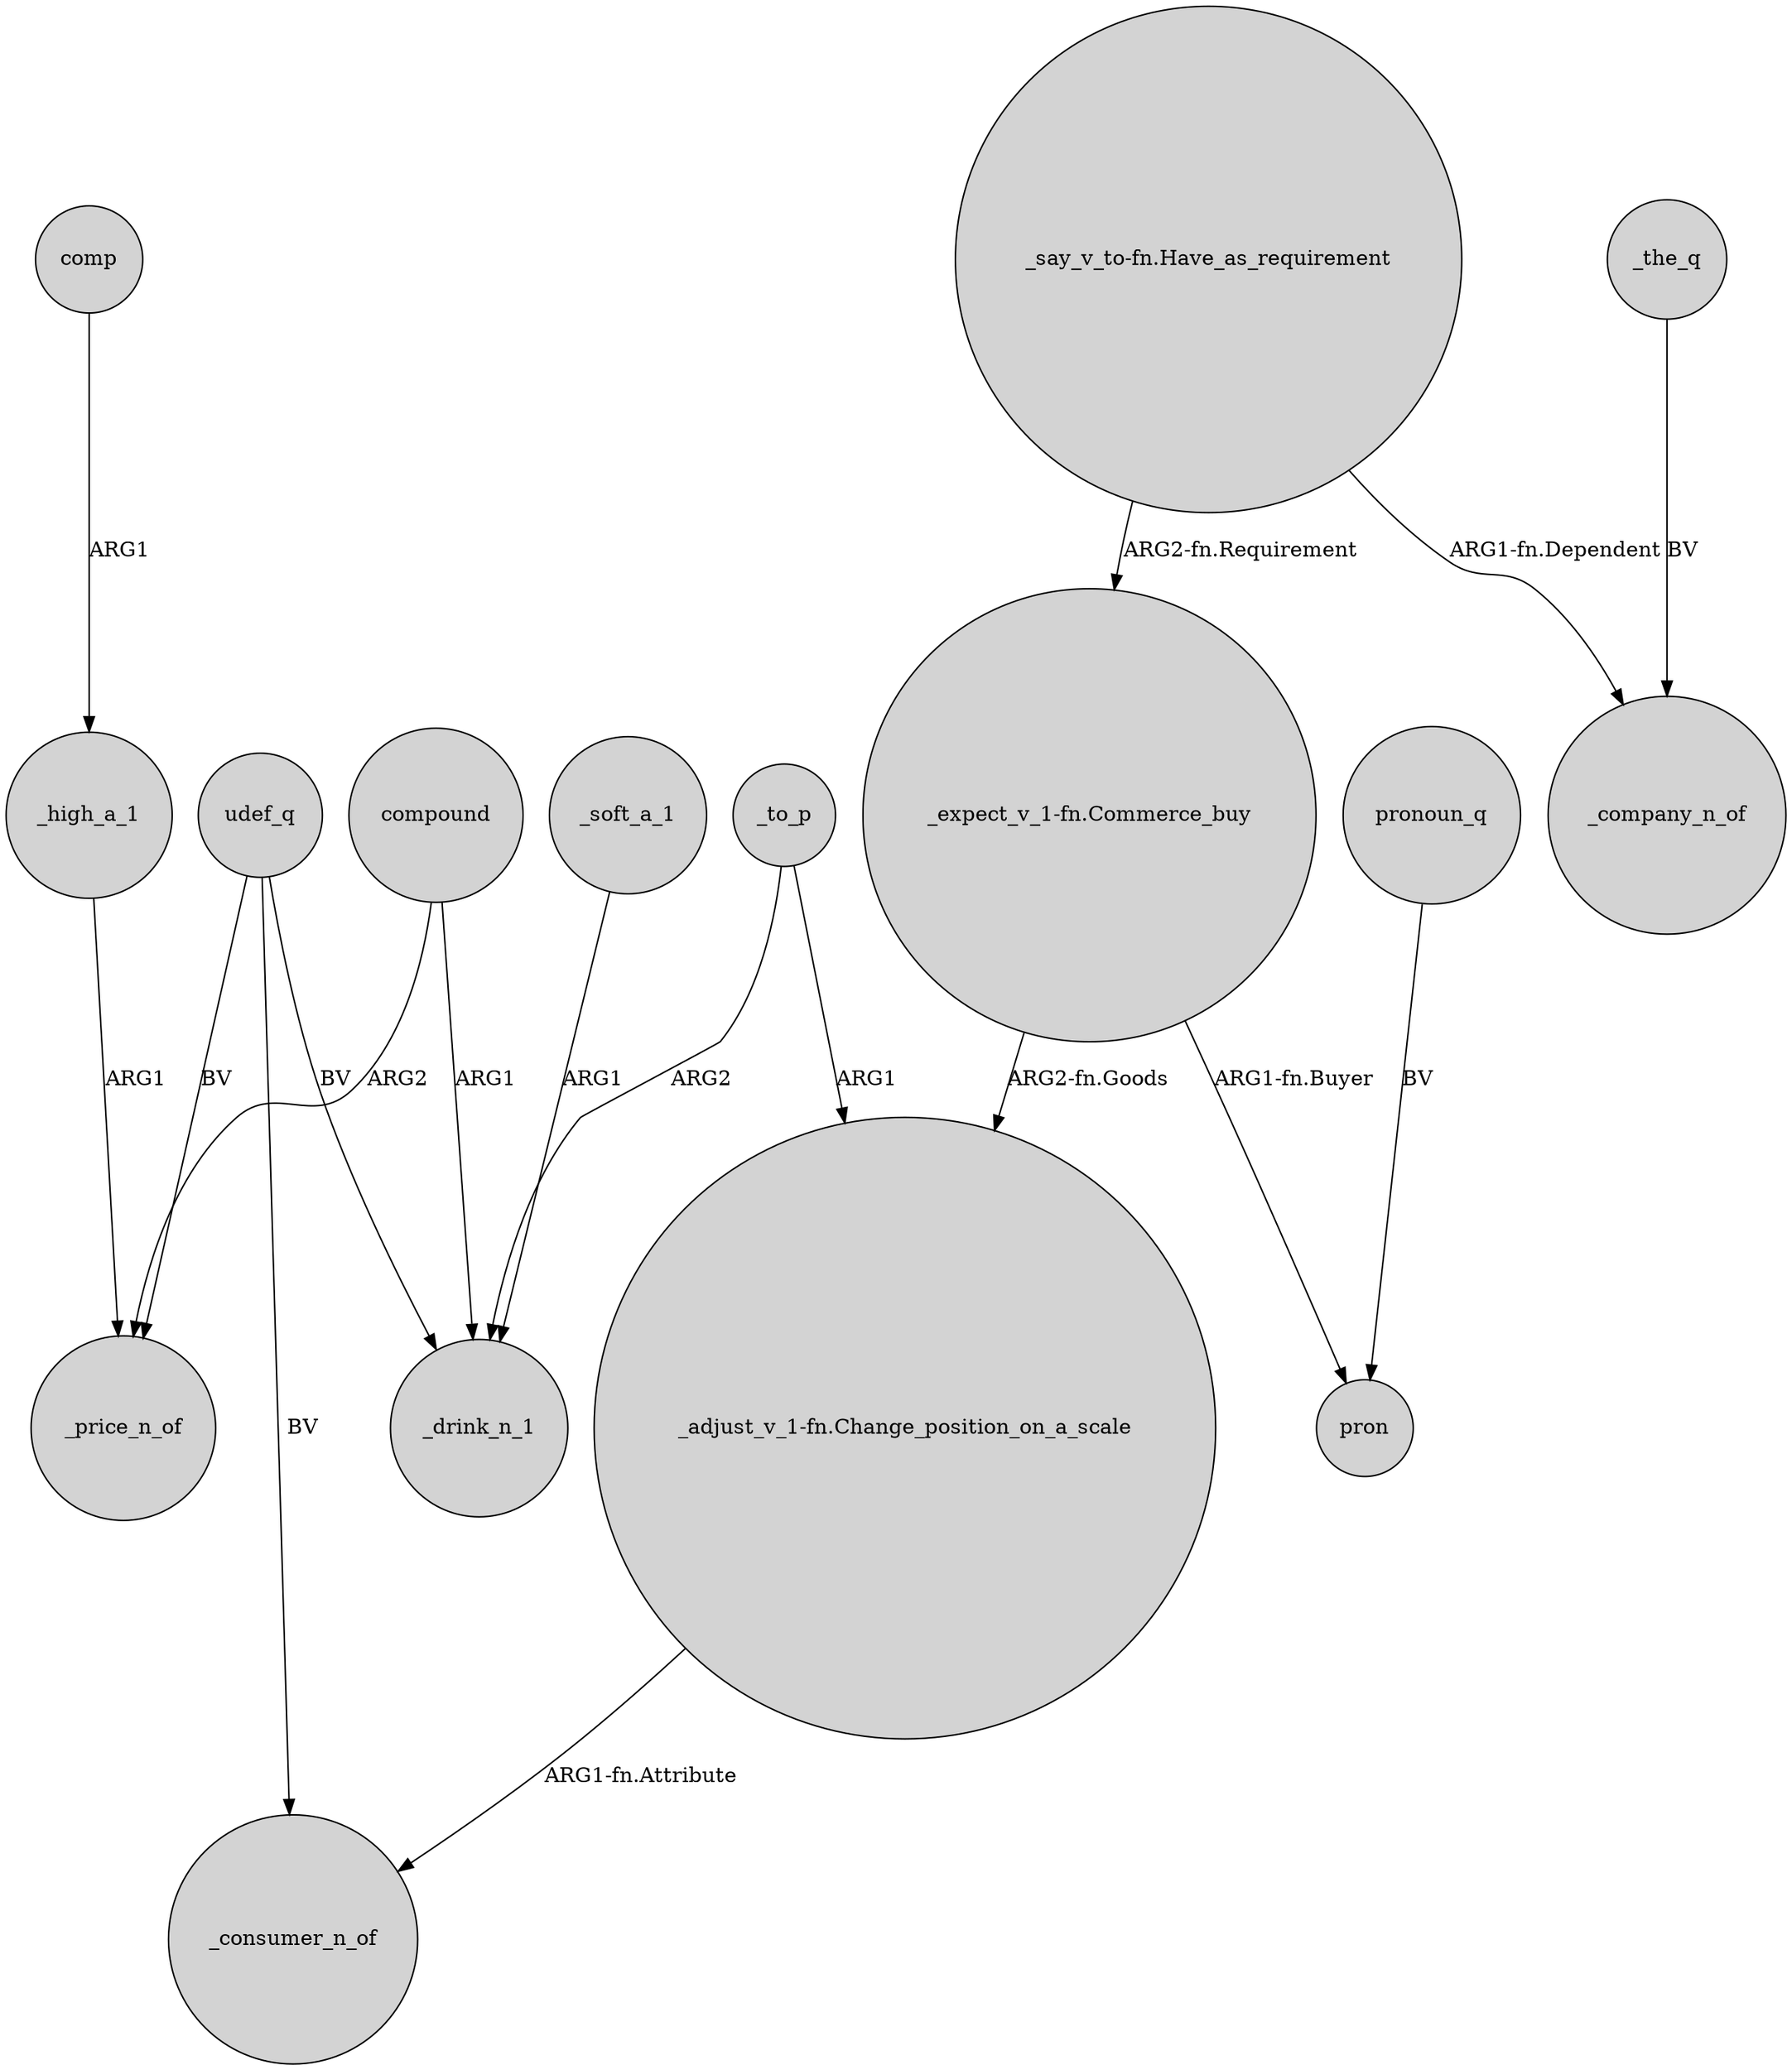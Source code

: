 digraph {
	node [shape=circle style=filled]
	compound -> _price_n_of [label=ARG2]
	udef_q -> _consumer_n_of [label=BV]
	_to_p -> "_adjust_v_1-fn.Change_position_on_a_scale" [label=ARG1]
	udef_q -> _drink_n_1 [label=BV]
	compound -> _drink_n_1 [label=ARG1]
	comp -> _high_a_1 [label=ARG1]
	_to_p -> _drink_n_1 [label=ARG2]
	"_expect_v_1-fn.Commerce_buy" -> pron [label="ARG1-fn.Buyer"]
	_soft_a_1 -> _drink_n_1 [label=ARG1]
	"_say_v_to-fn.Have_as_requirement" -> "_expect_v_1-fn.Commerce_buy" [label="ARG2-fn.Requirement"]
	"_expect_v_1-fn.Commerce_buy" -> "_adjust_v_1-fn.Change_position_on_a_scale" [label="ARG2-fn.Goods"]
	"_adjust_v_1-fn.Change_position_on_a_scale" -> _consumer_n_of [label="ARG1-fn.Attribute"]
	_high_a_1 -> _price_n_of [label=ARG1]
	_the_q -> _company_n_of [label=BV]
	udef_q -> _price_n_of [label=BV]
	pronoun_q -> pron [label=BV]
	"_say_v_to-fn.Have_as_requirement" -> _company_n_of [label="ARG1-fn.Dependent"]
}
